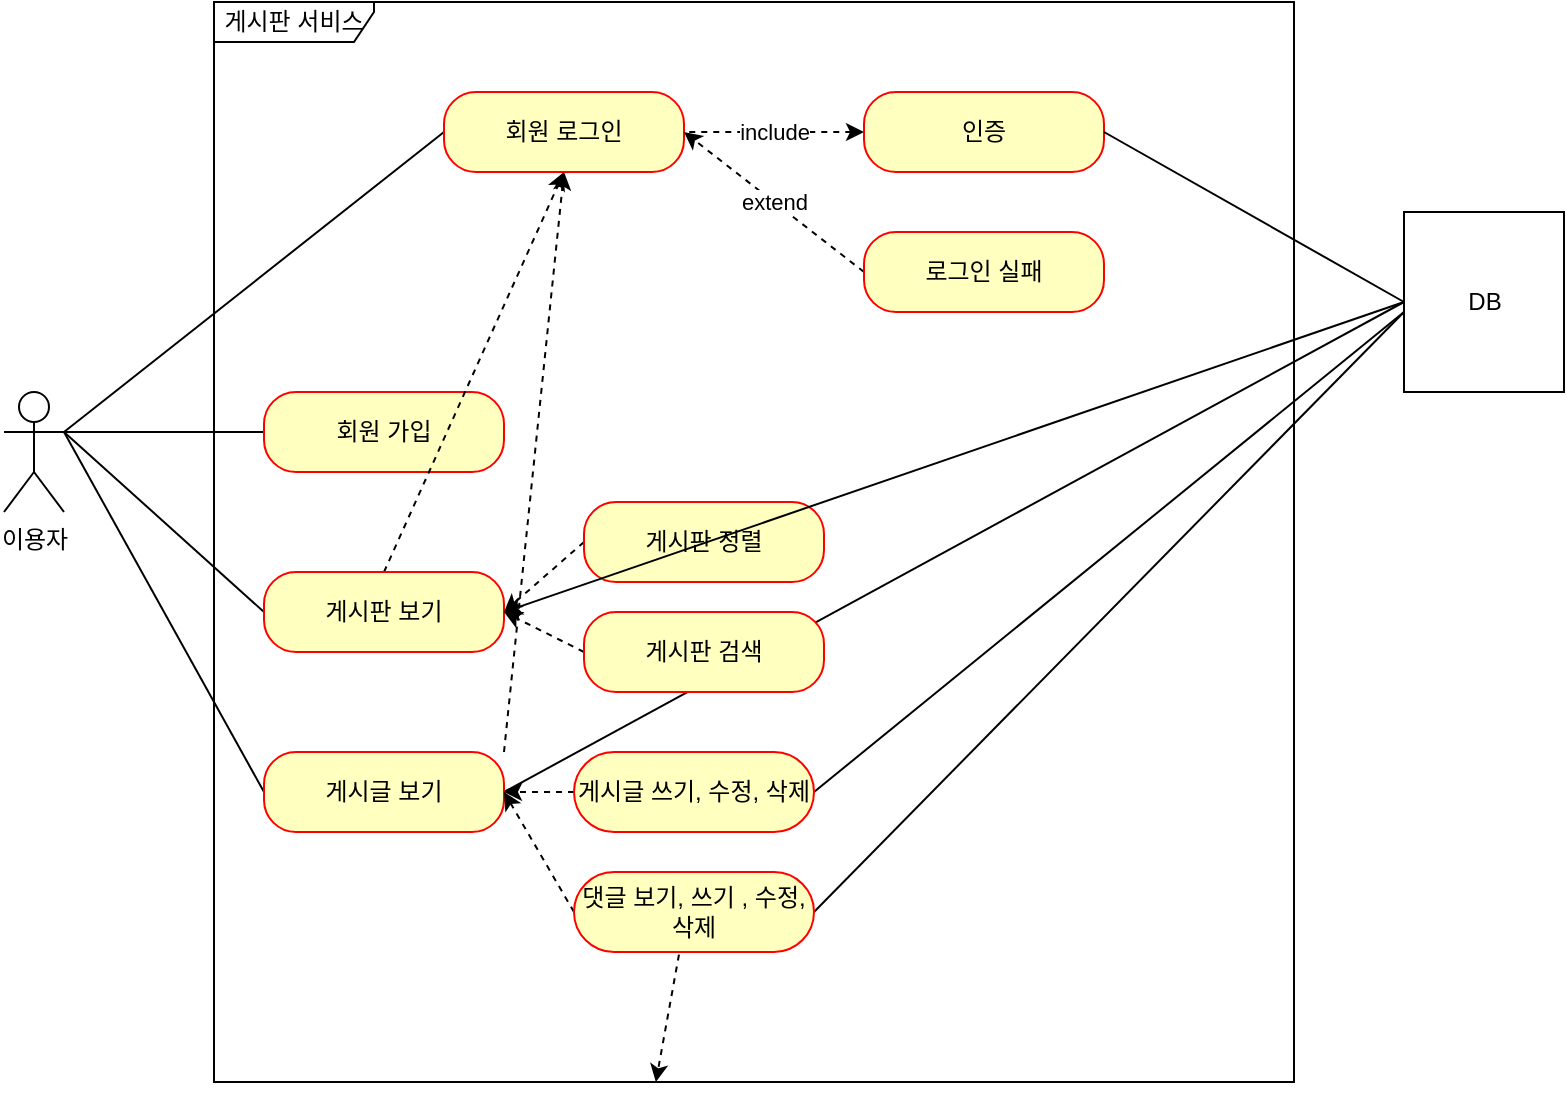 <mxfile version="20.8.5" type="github">
  <diagram id="9ZJkX_y48NaqwRsVtfdY" name="Page-1">
    <mxGraphModel dx="954" dy="623" grid="1" gridSize="10" guides="1" tooltips="1" connect="1" arrows="1" fold="1" page="1" pageScale="1" pageWidth="850" pageHeight="1100" math="0" shadow="0">
      <root>
        <mxCell id="0" />
        <mxCell id="1" parent="0" />
        <mxCell id="Hy6vXB68GyfNuf0z555P-1" value="이용자&lt;br&gt;" style="shape=umlActor;verticalLabelPosition=bottom;verticalAlign=top;html=1;" vertex="1" parent="1">
          <mxGeometry x="50" y="220" width="30" height="60" as="geometry" />
        </mxCell>
        <mxCell id="Hy6vXB68GyfNuf0z555P-4" value="게시판 서비스" style="shape=umlFrame;whiteSpace=wrap;html=1;width=80;height=20;" vertex="1" parent="1">
          <mxGeometry x="155" y="25" width="540" height="540" as="geometry" />
        </mxCell>
        <mxCell id="Hy6vXB68GyfNuf0z555P-20" style="rounded=0;orthogonalLoop=1;jettySize=auto;html=1;exitX=0;exitY=0.5;exitDx=0;exitDy=0;entryX=1;entryY=0.333;entryDx=0;entryDy=0;entryPerimeter=0;startArrow=none;startFill=0;endArrow=none;endFill=0;" edge="1" parent="1" source="Hy6vXB68GyfNuf0z555P-5" target="Hy6vXB68GyfNuf0z555P-1">
          <mxGeometry relative="1" as="geometry" />
        </mxCell>
        <mxCell id="Hy6vXB68GyfNuf0z555P-5" value="회원 가입" style="rounded=1;whiteSpace=wrap;html=1;arcSize=40;fontColor=#000000;fillColor=#ffffc0;strokeColor=#ff0000;" vertex="1" parent="1">
          <mxGeometry x="180" y="220" width="120" height="40" as="geometry" />
        </mxCell>
        <mxCell id="Hy6vXB68GyfNuf0z555P-23" style="edgeStyle=none;rounded=0;orthogonalLoop=1;jettySize=auto;html=1;exitX=0;exitY=0.5;exitDx=0;exitDy=0;startArrow=none;startFill=0;endArrow=none;endFill=0;" edge="1" parent="1" source="Hy6vXB68GyfNuf0z555P-10">
          <mxGeometry relative="1" as="geometry">
            <mxPoint x="80" y="240" as="targetPoint" />
          </mxGeometry>
        </mxCell>
        <mxCell id="Hy6vXB68GyfNuf0z555P-28" style="edgeStyle=none;rounded=0;orthogonalLoop=1;jettySize=auto;html=1;exitX=0.5;exitY=0;exitDx=0;exitDy=0;entryX=0.5;entryY=1;entryDx=0;entryDy=0;dashed=1;startArrow=none;startFill=0;endArrow=classic;endFill=1;" edge="1" parent="1" source="Hy6vXB68GyfNuf0z555P-10" target="Hy6vXB68GyfNuf0z555P-12">
          <mxGeometry relative="1" as="geometry" />
        </mxCell>
        <mxCell id="Hy6vXB68GyfNuf0z555P-10" value="게시판 보기" style="rounded=1;whiteSpace=wrap;html=1;arcSize=40;fontColor=#000000;fillColor=#ffffc0;strokeColor=#ff0000;" vertex="1" parent="1">
          <mxGeometry x="180" y="310" width="120" height="40" as="geometry" />
        </mxCell>
        <mxCell id="Hy6vXB68GyfNuf0z555P-24" style="edgeStyle=none;rounded=0;orthogonalLoop=1;jettySize=auto;html=1;exitX=0;exitY=0.5;exitDx=0;exitDy=0;startArrow=none;startFill=0;endArrow=none;endFill=0;" edge="1" parent="1" source="Hy6vXB68GyfNuf0z555P-11">
          <mxGeometry relative="1" as="geometry">
            <mxPoint x="80" y="240" as="targetPoint" />
          </mxGeometry>
        </mxCell>
        <mxCell id="Hy6vXB68GyfNuf0z555P-29" style="edgeStyle=none;rounded=0;orthogonalLoop=1;jettySize=auto;html=1;exitX=1;exitY=0;exitDx=0;exitDy=0;dashed=1;startArrow=none;startFill=0;endArrow=classic;endFill=1;" edge="1" parent="1" source="Hy6vXB68GyfNuf0z555P-11">
          <mxGeometry relative="1" as="geometry">
            <mxPoint x="330" y="110" as="targetPoint" />
          </mxGeometry>
        </mxCell>
        <mxCell id="Hy6vXB68GyfNuf0z555P-40" style="edgeStyle=none;rounded=0;orthogonalLoop=1;jettySize=auto;html=1;exitX=1;exitY=0.5;exitDx=0;exitDy=0;entryX=0;entryY=0.5;entryDx=0;entryDy=0;startArrow=none;startFill=0;endArrow=none;endFill=0;" edge="1" parent="1" source="Hy6vXB68GyfNuf0z555P-11" target="Hy6vXB68GyfNuf0z555P-35">
          <mxGeometry relative="1" as="geometry" />
        </mxCell>
        <mxCell id="Hy6vXB68GyfNuf0z555P-11" value="게시글 보기" style="rounded=1;whiteSpace=wrap;html=1;arcSize=40;fontColor=#000000;fillColor=#ffffc0;strokeColor=#ff0000;" vertex="1" parent="1">
          <mxGeometry x="180" y="400" width="120" height="40" as="geometry" />
        </mxCell>
        <mxCell id="Hy6vXB68GyfNuf0z555P-22" style="edgeStyle=none;rounded=0;orthogonalLoop=1;jettySize=auto;html=1;exitX=0;exitY=0.5;exitDx=0;exitDy=0;entryX=1;entryY=0.333;entryDx=0;entryDy=0;entryPerimeter=0;startArrow=none;startFill=0;endArrow=none;endFill=0;" edge="1" parent="1" source="Hy6vXB68GyfNuf0z555P-12" target="Hy6vXB68GyfNuf0z555P-1">
          <mxGeometry relative="1" as="geometry" />
        </mxCell>
        <mxCell id="Hy6vXB68GyfNuf0z555P-12" value="회원 로그인" style="rounded=1;whiteSpace=wrap;html=1;arcSize=40;fontColor=#000000;fillColor=#ffffc0;strokeColor=#ff0000;" vertex="1" parent="1">
          <mxGeometry x="270" y="70" width="120" height="40" as="geometry" />
        </mxCell>
        <mxCell id="Hy6vXB68GyfNuf0z555P-26" value="include" style="edgeStyle=none;rounded=0;orthogonalLoop=1;jettySize=auto;html=1;exitX=0;exitY=0.5;exitDx=0;exitDy=0;entryX=1;entryY=0.5;entryDx=0;entryDy=0;startArrow=classic;startFill=1;endArrow=none;endFill=0;dashed=1;" edge="1" parent="1" source="Hy6vXB68GyfNuf0z555P-13" target="Hy6vXB68GyfNuf0z555P-12">
          <mxGeometry relative="1" as="geometry" />
        </mxCell>
        <mxCell id="Hy6vXB68GyfNuf0z555P-37" style="edgeStyle=none;rounded=0;orthogonalLoop=1;jettySize=auto;html=1;exitX=1;exitY=0.5;exitDx=0;exitDy=0;entryX=0;entryY=0.5;entryDx=0;entryDy=0;startArrow=none;startFill=0;endArrow=classic;endFill=1;strokeColor=none;" edge="1" parent="1" source="Hy6vXB68GyfNuf0z555P-13" target="Hy6vXB68GyfNuf0z555P-35">
          <mxGeometry relative="1" as="geometry" />
        </mxCell>
        <mxCell id="Hy6vXB68GyfNuf0z555P-13" value="인증" style="rounded=1;whiteSpace=wrap;html=1;arcSize=40;fontColor=#000000;fillColor=#ffffc0;strokeColor=#ff0000;" vertex="1" parent="1">
          <mxGeometry x="480" y="70" width="120" height="40" as="geometry" />
        </mxCell>
        <mxCell id="Hy6vXB68GyfNuf0z555P-27" value="extend" style="edgeStyle=none;rounded=0;orthogonalLoop=1;jettySize=auto;html=1;exitX=0;exitY=0.5;exitDx=0;exitDy=0;entryX=1;entryY=0.5;entryDx=0;entryDy=0;startArrow=none;startFill=0;endArrow=classic;endFill=1;dashed=1;" edge="1" parent="1" source="Hy6vXB68GyfNuf0z555P-14" target="Hy6vXB68GyfNuf0z555P-12">
          <mxGeometry relative="1" as="geometry" />
        </mxCell>
        <mxCell id="Hy6vXB68GyfNuf0z555P-14" value="로그인 실패" style="rounded=1;whiteSpace=wrap;html=1;arcSize=40;fontColor=#000000;fillColor=#ffffc0;strokeColor=#ff0000;" vertex="1" parent="1">
          <mxGeometry x="480" y="140" width="120" height="40" as="geometry" />
        </mxCell>
        <mxCell id="Hy6vXB68GyfNuf0z555P-31" style="edgeStyle=none;rounded=0;orthogonalLoop=1;jettySize=auto;html=1;exitX=0;exitY=0.5;exitDx=0;exitDy=0;dashed=1;startArrow=none;startFill=0;endArrow=classic;endFill=1;" edge="1" parent="1" source="Hy6vXB68GyfNuf0z555P-15">
          <mxGeometry relative="1" as="geometry">
            <mxPoint x="300" y="330" as="targetPoint" />
          </mxGeometry>
        </mxCell>
        <mxCell id="Hy6vXB68GyfNuf0z555P-15" value="게시판 검색" style="rounded=1;whiteSpace=wrap;html=1;arcSize=40;fontColor=#000000;fillColor=#ffffc0;strokeColor=#ff0000;" vertex="1" parent="1">
          <mxGeometry x="340" y="330" width="120" height="40" as="geometry" />
        </mxCell>
        <mxCell id="Hy6vXB68GyfNuf0z555P-30" style="edgeStyle=none;rounded=0;orthogonalLoop=1;jettySize=auto;html=1;exitX=0;exitY=0.5;exitDx=0;exitDy=0;entryX=1;entryY=0.5;entryDx=0;entryDy=0;dashed=1;startArrow=none;startFill=0;endArrow=classic;endFill=1;" edge="1" parent="1" source="Hy6vXB68GyfNuf0z555P-16" target="Hy6vXB68GyfNuf0z555P-10">
          <mxGeometry relative="1" as="geometry" />
        </mxCell>
        <mxCell id="Hy6vXB68GyfNuf0z555P-16" value="게시판 정렬" style="rounded=1;whiteSpace=wrap;html=1;arcSize=40;fontColor=#000000;fillColor=#ffffc0;strokeColor=#ff0000;" vertex="1" parent="1">
          <mxGeometry x="340" y="275" width="120" height="40" as="geometry" />
        </mxCell>
        <mxCell id="Hy6vXB68GyfNuf0z555P-33" style="edgeStyle=none;rounded=0;orthogonalLoop=1;jettySize=auto;html=1;exitX=0;exitY=0.5;exitDx=0;exitDy=0;entryX=1;entryY=0.5;entryDx=0;entryDy=0;dashed=1;startArrow=none;startFill=0;endArrow=classic;endFill=1;" edge="1" parent="1" source="Hy6vXB68GyfNuf0z555P-18" target="Hy6vXB68GyfNuf0z555P-11">
          <mxGeometry relative="1" as="geometry" />
        </mxCell>
        <mxCell id="Hy6vXB68GyfNuf0z555P-41" style="edgeStyle=none;rounded=0;orthogonalLoop=1;jettySize=auto;html=1;exitX=1;exitY=0.5;exitDx=0;exitDy=0;startArrow=none;startFill=0;endArrow=none;endFill=0;" edge="1" parent="1" source="Hy6vXB68GyfNuf0z555P-18">
          <mxGeometry relative="1" as="geometry">
            <mxPoint x="750" y="180" as="targetPoint" />
          </mxGeometry>
        </mxCell>
        <mxCell id="Hy6vXB68GyfNuf0z555P-18" value="게시글 쓰기, 수정, 삭제" style="rounded=1;whiteSpace=wrap;html=1;arcSize=50;fontColor=#000000;fillColor=#ffffc0;strokeColor=#ff0000;" vertex="1" parent="1">
          <mxGeometry x="335" y="400" width="120" height="40" as="geometry" />
        </mxCell>
        <mxCell id="Hy6vXB68GyfNuf0z555P-32" style="edgeStyle=none;rounded=0;orthogonalLoop=1;jettySize=auto;html=1;exitX=0.5;exitY=0;exitDx=0;exitDy=0;dashed=1;startArrow=none;startFill=0;endArrow=classic;endFill=1;" edge="1" parent="1" source="Hy6vXB68GyfNuf0z555P-19" target="Hy6vXB68GyfNuf0z555P-4">
          <mxGeometry relative="1" as="geometry" />
        </mxCell>
        <mxCell id="Hy6vXB68GyfNuf0z555P-34" style="edgeStyle=none;rounded=0;orthogonalLoop=1;jettySize=auto;html=1;exitX=0;exitY=0.5;exitDx=0;exitDy=0;dashed=1;startArrow=none;startFill=0;endArrow=classic;endFill=1;" edge="1" parent="1" source="Hy6vXB68GyfNuf0z555P-19">
          <mxGeometry relative="1" as="geometry">
            <mxPoint x="300" y="420" as="targetPoint" />
          </mxGeometry>
        </mxCell>
        <mxCell id="Hy6vXB68GyfNuf0z555P-42" style="edgeStyle=none;rounded=0;orthogonalLoop=1;jettySize=auto;html=1;exitX=1;exitY=0.5;exitDx=0;exitDy=0;startArrow=none;startFill=0;endArrow=none;endFill=0;" edge="1" parent="1" source="Hy6vXB68GyfNuf0z555P-19">
          <mxGeometry relative="1" as="geometry">
            <mxPoint x="750" y="180" as="targetPoint" />
          </mxGeometry>
        </mxCell>
        <mxCell id="Hy6vXB68GyfNuf0z555P-19" value="&lt;span style=&quot;font-weight: normal;&quot;&gt;댓글 보기, 쓰기 , 수정, 삭제&lt;/span&gt;" style="rounded=1;whiteSpace=wrap;html=1;arcSize=50;fontColor=#000000;fillColor=#ffffc0;strokeColor=#ff0000;fontStyle=1" vertex="1" parent="1">
          <mxGeometry x="335" y="460" width="120" height="40" as="geometry" />
        </mxCell>
        <mxCell id="Hy6vXB68GyfNuf0z555P-38" style="edgeStyle=none;rounded=0;orthogonalLoop=1;jettySize=auto;html=1;exitX=0;exitY=0.5;exitDx=0;exitDy=0;entryX=1;entryY=0.5;entryDx=0;entryDy=0;startArrow=none;startFill=0;endArrow=classic;endFill=1;" edge="1" parent="1" source="Hy6vXB68GyfNuf0z555P-35" target="Hy6vXB68GyfNuf0z555P-10">
          <mxGeometry relative="1" as="geometry" />
        </mxCell>
        <mxCell id="Hy6vXB68GyfNuf0z555P-39" style="edgeStyle=none;rounded=0;orthogonalLoop=1;jettySize=auto;html=1;exitX=0;exitY=0.5;exitDx=0;exitDy=0;startArrow=none;startFill=0;endArrow=none;endFill=0;" edge="1" parent="1" source="Hy6vXB68GyfNuf0z555P-35">
          <mxGeometry relative="1" as="geometry">
            <mxPoint x="600" y="90" as="targetPoint" />
          </mxGeometry>
        </mxCell>
        <mxCell id="Hy6vXB68GyfNuf0z555P-35" value="DB" style="html=1;dropTarget=0;" vertex="1" parent="1">
          <mxGeometry x="750" y="130" width="80" height="90" as="geometry" />
        </mxCell>
      </root>
    </mxGraphModel>
  </diagram>
</mxfile>
